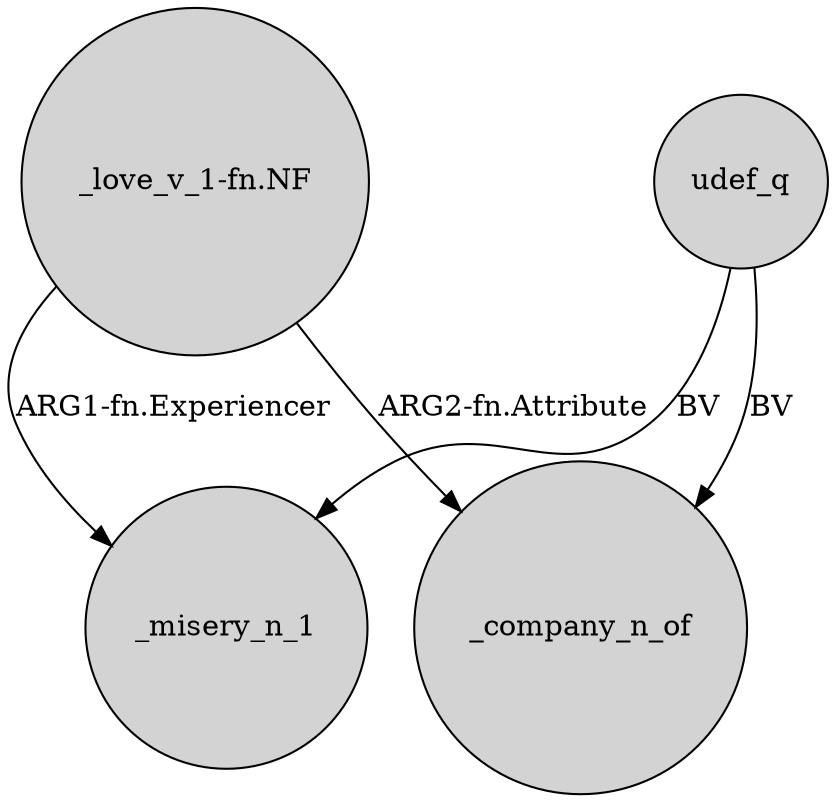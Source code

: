 digraph {
	node [shape=circle style=filled]
	"_love_v_1-fn.NF" -> _misery_n_1 [label="ARG1-fn.Experiencer"]
	udef_q -> _misery_n_1 [label=BV]
	"_love_v_1-fn.NF" -> _company_n_of [label="ARG2-fn.Attribute"]
	udef_q -> _company_n_of [label=BV]
}
